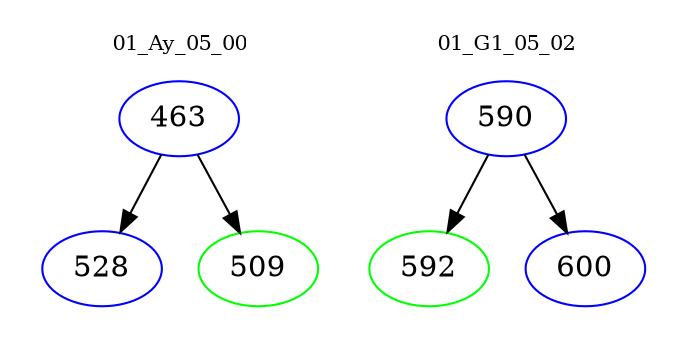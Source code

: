 digraph{
subgraph cluster_0 {
color = white
label = "01_Ay_05_00";
fontsize=10;
T0_463 [label="463", color="blue"]
T0_463 -> T0_528 [color="black"]
T0_528 [label="528", color="blue"]
T0_463 -> T0_509 [color="black"]
T0_509 [label="509", color="green"]
}
subgraph cluster_1 {
color = white
label = "01_G1_05_02";
fontsize=10;
T1_590 [label="590", color="blue"]
T1_590 -> T1_592 [color="black"]
T1_592 [label="592", color="green"]
T1_590 -> T1_600 [color="black"]
T1_600 [label="600", color="blue"]
}
}
